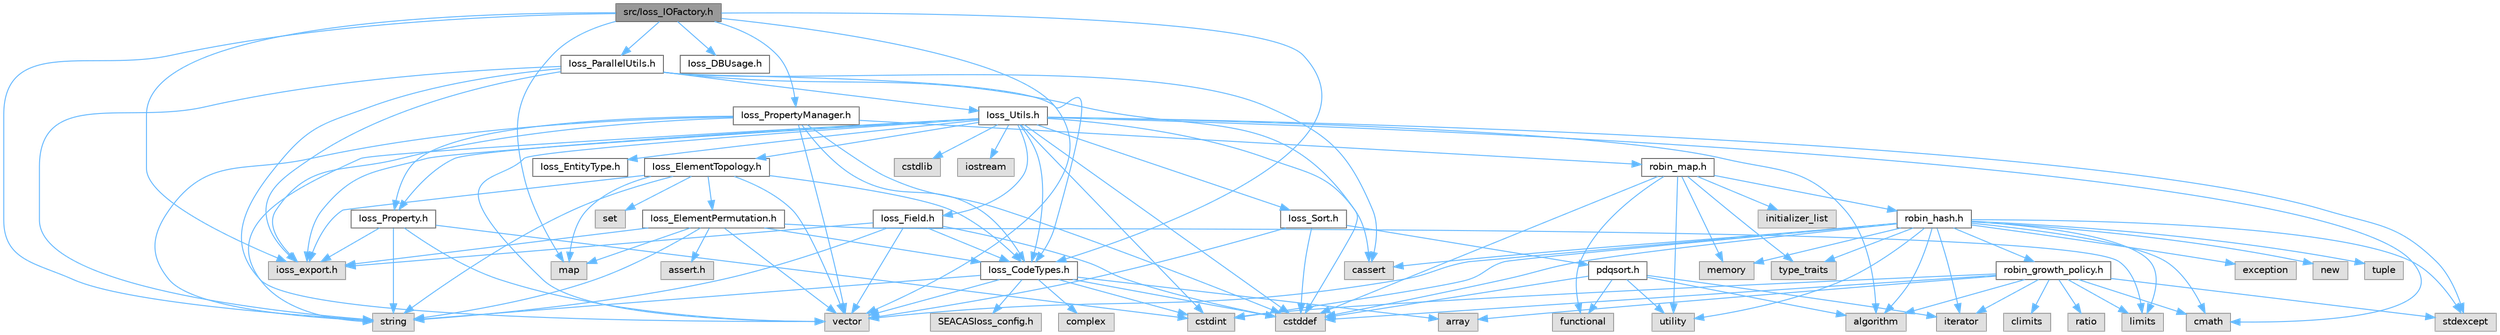 digraph "src/Ioss_IOFactory.h"
{
 // INTERACTIVE_SVG=YES
 // LATEX_PDF_SIZE
  bgcolor="transparent";
  edge [fontname=Helvetica,fontsize=10,labelfontname=Helvetica,labelfontsize=10];
  node [fontname=Helvetica,fontsize=10,shape=box,height=0.2,width=0.4];
  Node1 [id="Node000001",label="src/Ioss_IOFactory.h",height=0.2,width=0.4,color="gray40", fillcolor="grey60", style="filled", fontcolor="black",tooltip=" "];
  Node1 -> Node2 [id="edge1_Node000001_Node000002",color="steelblue1",style="solid",tooltip=" "];
  Node2 [id="Node000002",label="ioss_export.h",height=0.2,width=0.4,color="grey60", fillcolor="#E0E0E0", style="filled",tooltip=" "];
  Node1 -> Node3 [id="edge2_Node000001_Node000003",color="steelblue1",style="solid",tooltip=" "];
  Node3 [id="Node000003",label="Ioss_CodeTypes.h",height=0.2,width=0.4,color="grey40", fillcolor="white", style="filled",URL="$Ioss__CodeTypes_8h.html",tooltip=" "];
  Node3 -> Node4 [id="edge3_Node000003_Node000004",color="steelblue1",style="solid",tooltip=" "];
  Node4 [id="Node000004",label="array",height=0.2,width=0.4,color="grey60", fillcolor="#E0E0E0", style="filled",tooltip=" "];
  Node3 -> Node5 [id="edge4_Node000003_Node000005",color="steelblue1",style="solid",tooltip=" "];
  Node5 [id="Node000005",label="cstddef",height=0.2,width=0.4,color="grey60", fillcolor="#E0E0E0", style="filled",tooltip=" "];
  Node3 -> Node6 [id="edge5_Node000003_Node000006",color="steelblue1",style="solid",tooltip=" "];
  Node6 [id="Node000006",label="cstdint",height=0.2,width=0.4,color="grey60", fillcolor="#E0E0E0", style="filled",tooltip=" "];
  Node3 -> Node7 [id="edge6_Node000003_Node000007",color="steelblue1",style="solid",tooltip=" "];
  Node7 [id="Node000007",label="string",height=0.2,width=0.4,color="grey60", fillcolor="#E0E0E0", style="filled",tooltip=" "];
  Node3 -> Node8 [id="edge7_Node000003_Node000008",color="steelblue1",style="solid",tooltip=" "];
  Node8 [id="Node000008",label="vector",height=0.2,width=0.4,color="grey60", fillcolor="#E0E0E0", style="filled",tooltip=" "];
  Node3 -> Node9 [id="edge8_Node000003_Node000009",color="steelblue1",style="solid",tooltip=" "];
  Node9 [id="Node000009",label="SEACASIoss_config.h",height=0.2,width=0.4,color="grey60", fillcolor="#E0E0E0", style="filled",tooltip=" "];
  Node3 -> Node10 [id="edge9_Node000003_Node000010",color="steelblue1",style="solid",tooltip=" "];
  Node10 [id="Node000010",label="complex",height=0.2,width=0.4,color="grey60", fillcolor="#E0E0E0", style="filled",tooltip=" "];
  Node1 -> Node7 [id="edge10_Node000001_Node000007",color="steelblue1",style="solid",tooltip=" "];
  Node1 -> Node11 [id="edge11_Node000001_Node000011",color="steelblue1",style="solid",tooltip=" "];
  Node11 [id="Node000011",label="Ioss_DBUsage.h",height=0.2,width=0.4,color="grey40", fillcolor="white", style="filled",URL="$Ioss__DBUsage_8h.html",tooltip=" "];
  Node1 -> Node12 [id="edge12_Node000001_Node000012",color="steelblue1",style="solid",tooltip=" "];
  Node12 [id="Node000012",label="Ioss_ParallelUtils.h",height=0.2,width=0.4,color="grey40", fillcolor="white", style="filled",URL="$Ioss__ParallelUtils_8h.html",tooltip=" "];
  Node12 -> Node2 [id="edge13_Node000012_Node000002",color="steelblue1",style="solid",tooltip=" "];
  Node12 -> Node3 [id="edge14_Node000012_Node000003",color="steelblue1",style="solid",tooltip=" "];
  Node12 -> Node13 [id="edge15_Node000012_Node000013",color="steelblue1",style="solid",tooltip=" "];
  Node13 [id="Node000013",label="Ioss_Utils.h",height=0.2,width=0.4,color="grey40", fillcolor="white", style="filled",URL="$Ioss__Utils_8h.html",tooltip=" "];
  Node13 -> Node2 [id="edge16_Node000013_Node000002",color="steelblue1",style="solid",tooltip=" "];
  Node13 -> Node3 [id="edge17_Node000013_Node000003",color="steelblue1",style="solid",tooltip=" "];
  Node13 -> Node14 [id="edge18_Node000013_Node000014",color="steelblue1",style="solid",tooltip=" "];
  Node14 [id="Node000014",label="Ioss_ElementTopology.h",height=0.2,width=0.4,color="grey40", fillcolor="white", style="filled",URL="$Ioss__ElementTopology_8h.html",tooltip=" "];
  Node14 -> Node2 [id="edge19_Node000014_Node000002",color="steelblue1",style="solid",tooltip=" "];
  Node14 -> Node3 [id="edge20_Node000014_Node000003",color="steelblue1",style="solid",tooltip=" "];
  Node14 -> Node15 [id="edge21_Node000014_Node000015",color="steelblue1",style="solid",tooltip=" "];
  Node15 [id="Node000015",label="Ioss_ElementPermutation.h",height=0.2,width=0.4,color="grey40", fillcolor="white", style="filled",URL="$Ioss__ElementPermutation_8h.html",tooltip=" "];
  Node15 -> Node2 [id="edge22_Node000015_Node000002",color="steelblue1",style="solid",tooltip=" "];
  Node15 -> Node3 [id="edge23_Node000015_Node000003",color="steelblue1",style="solid",tooltip=" "];
  Node15 -> Node16 [id="edge24_Node000015_Node000016",color="steelblue1",style="solid",tooltip=" "];
  Node16 [id="Node000016",label="assert.h",height=0.2,width=0.4,color="grey60", fillcolor="#E0E0E0", style="filled",tooltip=" "];
  Node15 -> Node17 [id="edge25_Node000015_Node000017",color="steelblue1",style="solid",tooltip=" "];
  Node17 [id="Node000017",label="limits",height=0.2,width=0.4,color="grey60", fillcolor="#E0E0E0", style="filled",tooltip=" "];
  Node15 -> Node18 [id="edge26_Node000015_Node000018",color="steelblue1",style="solid",tooltip=" "];
  Node18 [id="Node000018",label="map",height=0.2,width=0.4,color="grey60", fillcolor="#E0E0E0", style="filled",tooltip=" "];
  Node15 -> Node7 [id="edge27_Node000015_Node000007",color="steelblue1",style="solid",tooltip=" "];
  Node15 -> Node8 [id="edge28_Node000015_Node000008",color="steelblue1",style="solid",tooltip=" "];
  Node14 -> Node18 [id="edge29_Node000014_Node000018",color="steelblue1",style="solid",tooltip=" "];
  Node14 -> Node19 [id="edge30_Node000014_Node000019",color="steelblue1",style="solid",tooltip=" "];
  Node19 [id="Node000019",label="set",height=0.2,width=0.4,color="grey60", fillcolor="#E0E0E0", style="filled",tooltip=" "];
  Node14 -> Node7 [id="edge31_Node000014_Node000007",color="steelblue1",style="solid",tooltip=" "];
  Node14 -> Node8 [id="edge32_Node000014_Node000008",color="steelblue1",style="solid",tooltip=" "];
  Node13 -> Node20 [id="edge33_Node000013_Node000020",color="steelblue1",style="solid",tooltip=" "];
  Node20 [id="Node000020",label="Ioss_EntityType.h",height=0.2,width=0.4,color="grey40", fillcolor="white", style="filled",URL="$Ioss__EntityType_8h.html",tooltip=" "];
  Node13 -> Node21 [id="edge34_Node000013_Node000021",color="steelblue1",style="solid",tooltip=" "];
  Node21 [id="Node000021",label="Ioss_Field.h",height=0.2,width=0.4,color="grey40", fillcolor="white", style="filled",URL="$Ioss__Field_8h.html",tooltip=" "];
  Node21 -> Node2 [id="edge35_Node000021_Node000002",color="steelblue1",style="solid",tooltip=" "];
  Node21 -> Node3 [id="edge36_Node000021_Node000003",color="steelblue1",style="solid",tooltip=" "];
  Node21 -> Node5 [id="edge37_Node000021_Node000005",color="steelblue1",style="solid",tooltip=" "];
  Node21 -> Node7 [id="edge38_Node000021_Node000007",color="steelblue1",style="solid",tooltip=" "];
  Node21 -> Node8 [id="edge39_Node000021_Node000008",color="steelblue1",style="solid",tooltip=" "];
  Node13 -> Node22 [id="edge40_Node000013_Node000022",color="steelblue1",style="solid",tooltip=" "];
  Node22 [id="Node000022",label="Ioss_Property.h",height=0.2,width=0.4,color="grey40", fillcolor="white", style="filled",URL="$Ioss__Property_8h.html",tooltip=" "];
  Node22 -> Node2 [id="edge41_Node000022_Node000002",color="steelblue1",style="solid",tooltip=" "];
  Node22 -> Node6 [id="edge42_Node000022_Node000006",color="steelblue1",style="solid",tooltip=" "];
  Node22 -> Node7 [id="edge43_Node000022_Node000007",color="steelblue1",style="solid",tooltip=" "];
  Node22 -> Node8 [id="edge44_Node000022_Node000008",color="steelblue1",style="solid",tooltip=" "];
  Node13 -> Node23 [id="edge45_Node000013_Node000023",color="steelblue1",style="solid",tooltip=" "];
  Node23 [id="Node000023",label="Ioss_Sort.h",height=0.2,width=0.4,color="grey40", fillcolor="white", style="filled",URL="$Ioss__Sort_8h.html",tooltip=" "];
  Node23 -> Node24 [id="edge46_Node000023_Node000024",color="steelblue1",style="solid",tooltip=" "];
  Node24 [id="Node000024",label="pdqsort.h",height=0.2,width=0.4,color="grey40", fillcolor="white", style="filled",URL="$pdqsort_8h.html",tooltip=" "];
  Node24 -> Node25 [id="edge47_Node000024_Node000025",color="steelblue1",style="solid",tooltip=" "];
  Node25 [id="Node000025",label="algorithm",height=0.2,width=0.4,color="grey60", fillcolor="#E0E0E0", style="filled",tooltip=" "];
  Node24 -> Node5 [id="edge48_Node000024_Node000005",color="steelblue1",style="solid",tooltip=" "];
  Node24 -> Node26 [id="edge49_Node000024_Node000026",color="steelblue1",style="solid",tooltip=" "];
  Node26 [id="Node000026",label="functional",height=0.2,width=0.4,color="grey60", fillcolor="#E0E0E0", style="filled",tooltip=" "];
  Node24 -> Node27 [id="edge50_Node000024_Node000027",color="steelblue1",style="solid",tooltip=" "];
  Node27 [id="Node000027",label="iterator",height=0.2,width=0.4,color="grey60", fillcolor="#E0E0E0", style="filled",tooltip=" "];
  Node24 -> Node28 [id="edge51_Node000024_Node000028",color="steelblue1",style="solid",tooltip=" "];
  Node28 [id="Node000028",label="utility",height=0.2,width=0.4,color="grey60", fillcolor="#E0E0E0", style="filled",tooltip=" "];
  Node23 -> Node5 [id="edge52_Node000023_Node000005",color="steelblue1",style="solid",tooltip=" "];
  Node23 -> Node8 [id="edge53_Node000023_Node000008",color="steelblue1",style="solid",tooltip=" "];
  Node13 -> Node25 [id="edge54_Node000013_Node000025",color="steelblue1",style="solid",tooltip=" "];
  Node13 -> Node29 [id="edge55_Node000013_Node000029",color="steelblue1",style="solid",tooltip=" "];
  Node29 [id="Node000029",label="cassert",height=0.2,width=0.4,color="grey60", fillcolor="#E0E0E0", style="filled",tooltip=" "];
  Node13 -> Node30 [id="edge56_Node000013_Node000030",color="steelblue1",style="solid",tooltip=" "];
  Node30 [id="Node000030",label="cmath",height=0.2,width=0.4,color="grey60", fillcolor="#E0E0E0", style="filled",tooltip=" "];
  Node13 -> Node5 [id="edge57_Node000013_Node000005",color="steelblue1",style="solid",tooltip=" "];
  Node13 -> Node6 [id="edge58_Node000013_Node000006",color="steelblue1",style="solid",tooltip=" "];
  Node13 -> Node31 [id="edge59_Node000013_Node000031",color="steelblue1",style="solid",tooltip=" "];
  Node31 [id="Node000031",label="cstdlib",height=0.2,width=0.4,color="grey60", fillcolor="#E0E0E0", style="filled",tooltip=" "];
  Node13 -> Node32 [id="edge60_Node000013_Node000032",color="steelblue1",style="solid",tooltip=" "];
  Node32 [id="Node000032",label="iostream",height=0.2,width=0.4,color="grey60", fillcolor="#E0E0E0", style="filled",tooltip=" "];
  Node13 -> Node33 [id="edge61_Node000013_Node000033",color="steelblue1",style="solid",tooltip=" "];
  Node33 [id="Node000033",label="stdexcept",height=0.2,width=0.4,color="grey60", fillcolor="#E0E0E0", style="filled",tooltip=" "];
  Node13 -> Node7 [id="edge62_Node000013_Node000007",color="steelblue1",style="solid",tooltip=" "];
  Node13 -> Node8 [id="edge63_Node000013_Node000008",color="steelblue1",style="solid",tooltip=" "];
  Node12 -> Node29 [id="edge64_Node000012_Node000029",color="steelblue1",style="solid",tooltip=" "];
  Node12 -> Node5 [id="edge65_Node000012_Node000005",color="steelblue1",style="solid",tooltip=" "];
  Node12 -> Node7 [id="edge66_Node000012_Node000007",color="steelblue1",style="solid",tooltip=" "];
  Node12 -> Node8 [id="edge67_Node000012_Node000008",color="steelblue1",style="solid",tooltip=" "];
  Node1 -> Node34 [id="edge68_Node000001_Node000034",color="steelblue1",style="solid",tooltip=" "];
  Node34 [id="Node000034",label="Ioss_PropertyManager.h",height=0.2,width=0.4,color="grey40", fillcolor="white", style="filled",URL="$Ioss__PropertyManager_8h.html",tooltip=" "];
  Node34 -> Node2 [id="edge69_Node000034_Node000002",color="steelblue1",style="solid",tooltip=" "];
  Node34 -> Node3 [id="edge70_Node000034_Node000003",color="steelblue1",style="solid",tooltip=" "];
  Node34 -> Node22 [id="edge71_Node000034_Node000022",color="steelblue1",style="solid",tooltip=" "];
  Node34 -> Node5 [id="edge72_Node000034_Node000005",color="steelblue1",style="solid",tooltip=" "];
  Node34 -> Node7 [id="edge73_Node000034_Node000007",color="steelblue1",style="solid",tooltip=" "];
  Node34 -> Node8 [id="edge74_Node000034_Node000008",color="steelblue1",style="solid",tooltip=" "];
  Node34 -> Node35 [id="edge75_Node000034_Node000035",color="steelblue1",style="solid",tooltip=" "];
  Node35 [id="Node000035",label="robin_map.h",height=0.2,width=0.4,color="grey40", fillcolor="white", style="filled",URL="$robin__map_8h.html",tooltip=" "];
  Node35 -> Node5 [id="edge76_Node000035_Node000005",color="steelblue1",style="solid",tooltip=" "];
  Node35 -> Node26 [id="edge77_Node000035_Node000026",color="steelblue1",style="solid",tooltip=" "];
  Node35 -> Node36 [id="edge78_Node000035_Node000036",color="steelblue1",style="solid",tooltip=" "];
  Node36 [id="Node000036",label="initializer_list",height=0.2,width=0.4,color="grey60", fillcolor="#E0E0E0", style="filled",tooltip=" "];
  Node35 -> Node37 [id="edge79_Node000035_Node000037",color="steelblue1",style="solid",tooltip=" "];
  Node37 [id="Node000037",label="memory",height=0.2,width=0.4,color="grey60", fillcolor="#E0E0E0", style="filled",tooltip=" "];
  Node35 -> Node38 [id="edge80_Node000035_Node000038",color="steelblue1",style="solid",tooltip=" "];
  Node38 [id="Node000038",label="type_traits",height=0.2,width=0.4,color="grey60", fillcolor="#E0E0E0", style="filled",tooltip=" "];
  Node35 -> Node28 [id="edge81_Node000035_Node000028",color="steelblue1",style="solid",tooltip=" "];
  Node35 -> Node39 [id="edge82_Node000035_Node000039",color="steelblue1",style="solid",tooltip=" "];
  Node39 [id="Node000039",label="robin_hash.h",height=0.2,width=0.4,color="grey40", fillcolor="white", style="filled",URL="$robin__hash_8h.html",tooltip=" "];
  Node39 -> Node25 [id="edge83_Node000039_Node000025",color="steelblue1",style="solid",tooltip=" "];
  Node39 -> Node29 [id="edge84_Node000039_Node000029",color="steelblue1",style="solid",tooltip=" "];
  Node39 -> Node30 [id="edge85_Node000039_Node000030",color="steelblue1",style="solid",tooltip=" "];
  Node39 -> Node5 [id="edge86_Node000039_Node000005",color="steelblue1",style="solid",tooltip=" "];
  Node39 -> Node6 [id="edge87_Node000039_Node000006",color="steelblue1",style="solid",tooltip=" "];
  Node39 -> Node40 [id="edge88_Node000039_Node000040",color="steelblue1",style="solid",tooltip=" "];
  Node40 [id="Node000040",label="exception",height=0.2,width=0.4,color="grey60", fillcolor="#E0E0E0", style="filled",tooltip=" "];
  Node39 -> Node27 [id="edge89_Node000039_Node000027",color="steelblue1",style="solid",tooltip=" "];
  Node39 -> Node17 [id="edge90_Node000039_Node000017",color="steelblue1",style="solid",tooltip=" "];
  Node39 -> Node37 [id="edge91_Node000039_Node000037",color="steelblue1",style="solid",tooltip=" "];
  Node39 -> Node41 [id="edge92_Node000039_Node000041",color="steelblue1",style="solid",tooltip=" "];
  Node41 [id="Node000041",label="new",height=0.2,width=0.4,color="grey60", fillcolor="#E0E0E0", style="filled",tooltip=" "];
  Node39 -> Node33 [id="edge93_Node000039_Node000033",color="steelblue1",style="solid",tooltip=" "];
  Node39 -> Node42 [id="edge94_Node000039_Node000042",color="steelblue1",style="solid",tooltip=" "];
  Node42 [id="Node000042",label="tuple",height=0.2,width=0.4,color="grey60", fillcolor="#E0E0E0", style="filled",tooltip=" "];
  Node39 -> Node38 [id="edge95_Node000039_Node000038",color="steelblue1",style="solid",tooltip=" "];
  Node39 -> Node28 [id="edge96_Node000039_Node000028",color="steelblue1",style="solid",tooltip=" "];
  Node39 -> Node8 [id="edge97_Node000039_Node000008",color="steelblue1",style="solid",tooltip=" "];
  Node39 -> Node43 [id="edge98_Node000039_Node000043",color="steelblue1",style="solid",tooltip=" "];
  Node43 [id="Node000043",label="robin_growth_policy.h",height=0.2,width=0.4,color="grey40", fillcolor="white", style="filled",URL="$robin__growth__policy_8h.html",tooltip=" "];
  Node43 -> Node25 [id="edge99_Node000043_Node000025",color="steelblue1",style="solid",tooltip=" "];
  Node43 -> Node4 [id="edge100_Node000043_Node000004",color="steelblue1",style="solid",tooltip=" "];
  Node43 -> Node44 [id="edge101_Node000043_Node000044",color="steelblue1",style="solid",tooltip=" "];
  Node44 [id="Node000044",label="climits",height=0.2,width=0.4,color="grey60", fillcolor="#E0E0E0", style="filled",tooltip=" "];
  Node43 -> Node30 [id="edge102_Node000043_Node000030",color="steelblue1",style="solid",tooltip=" "];
  Node43 -> Node5 [id="edge103_Node000043_Node000005",color="steelblue1",style="solid",tooltip=" "];
  Node43 -> Node6 [id="edge104_Node000043_Node000006",color="steelblue1",style="solid",tooltip=" "];
  Node43 -> Node27 [id="edge105_Node000043_Node000027",color="steelblue1",style="solid",tooltip=" "];
  Node43 -> Node17 [id="edge106_Node000043_Node000017",color="steelblue1",style="solid",tooltip=" "];
  Node43 -> Node45 [id="edge107_Node000043_Node000045",color="steelblue1",style="solid",tooltip=" "];
  Node45 [id="Node000045",label="ratio",height=0.2,width=0.4,color="grey60", fillcolor="#E0E0E0", style="filled",tooltip=" "];
  Node43 -> Node33 [id="edge108_Node000043_Node000033",color="steelblue1",style="solid",tooltip=" "];
  Node1 -> Node18 [id="edge109_Node000001_Node000018",color="steelblue1",style="solid",tooltip=" "];
  Node1 -> Node8 [id="edge110_Node000001_Node000008",color="steelblue1",style="solid",tooltip=" "];
}
